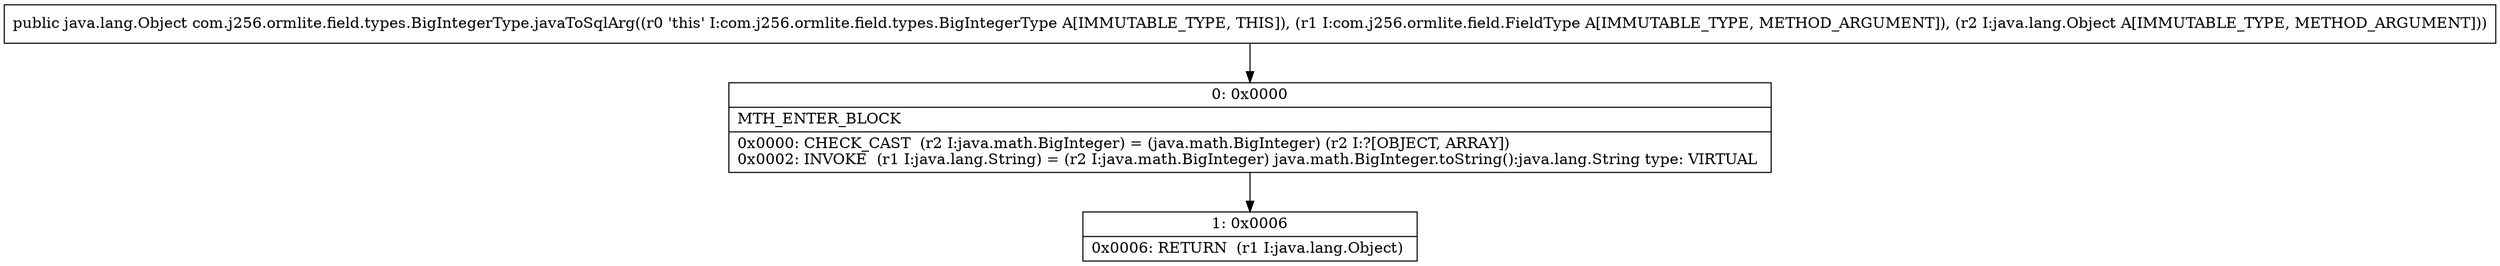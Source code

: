 digraph "CFG forcom.j256.ormlite.field.types.BigIntegerType.javaToSqlArg(Lcom\/j256\/ormlite\/field\/FieldType;Ljava\/lang\/Object;)Ljava\/lang\/Object;" {
Node_0 [shape=record,label="{0\:\ 0x0000|MTH_ENTER_BLOCK\l|0x0000: CHECK_CAST  (r2 I:java.math.BigInteger) = (java.math.BigInteger) (r2 I:?[OBJECT, ARRAY]) \l0x0002: INVOKE  (r1 I:java.lang.String) = (r2 I:java.math.BigInteger) java.math.BigInteger.toString():java.lang.String type: VIRTUAL \l}"];
Node_1 [shape=record,label="{1\:\ 0x0006|0x0006: RETURN  (r1 I:java.lang.Object) \l}"];
MethodNode[shape=record,label="{public java.lang.Object com.j256.ormlite.field.types.BigIntegerType.javaToSqlArg((r0 'this' I:com.j256.ormlite.field.types.BigIntegerType A[IMMUTABLE_TYPE, THIS]), (r1 I:com.j256.ormlite.field.FieldType A[IMMUTABLE_TYPE, METHOD_ARGUMENT]), (r2 I:java.lang.Object A[IMMUTABLE_TYPE, METHOD_ARGUMENT])) }"];
MethodNode -> Node_0;
Node_0 -> Node_1;
}

